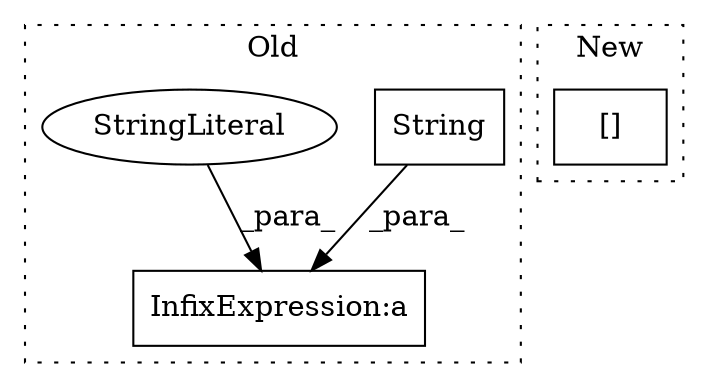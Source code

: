 digraph G {
subgraph cluster0 {
1 [label="String" a="32" s="3507,3525" l="7,1" shape="box"];
3 [label="InfixExpression:a" a="27" s="3461" l="8" shape="box"];
4 [label="StringLiteral" a="45" s="3441" l="20" shape="ellipse"];
label = "Old";
style="dotted";
}
subgraph cluster1 {
2 [label="[]" a="2" s="3592,3638" l="12,1" shape="box"];
label = "New";
style="dotted";
}
1 -> 3 [label="_para_"];
4 -> 3 [label="_para_"];
}